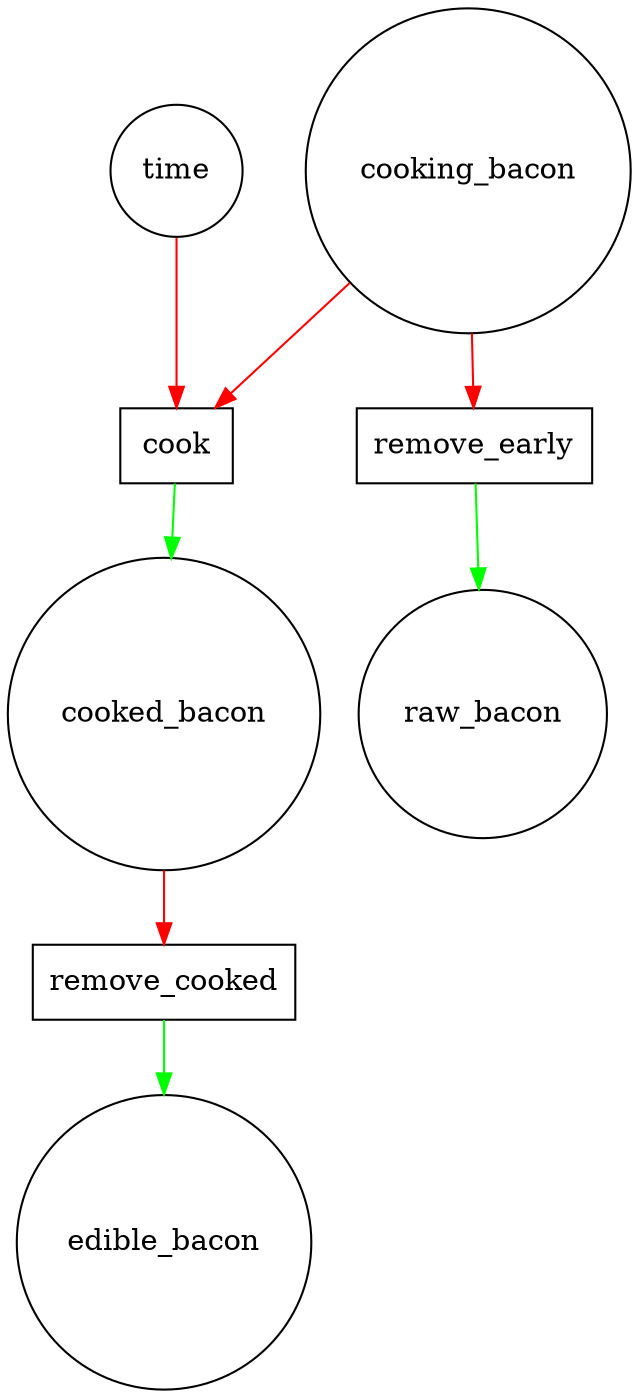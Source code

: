 digraph G{
concentrate=true
cook1 [label="cook",shape = box]
remove_early3 [label="remove_early",shape = box]
remove_cooked2 [label="remove_cooked",shape = box]
cooking_bacon3 [label="cooking_bacon",shape = circle]
cooked_bacon4 [label="cooked_bacon",shape = circle]
edible_bacon5 [label="edible_bacon",shape = circle]
raw_bacon2 [label="raw_bacon",shape = circle]
time1 [label="time",shape = circle]
remove_early3 -> raw_bacon2 [color="green"]
time1 -> cook1 [color="red"]
cooking_bacon3 -> remove_early3 [color="red"]
cook1 -> cooked_bacon4 [color="green"]
cooking_bacon3 -> cook1 [color="red"]
cooked_bacon4 -> remove_cooked2 [color="red"]
remove_cooked2 -> edible_bacon5 [color="green"]
}
